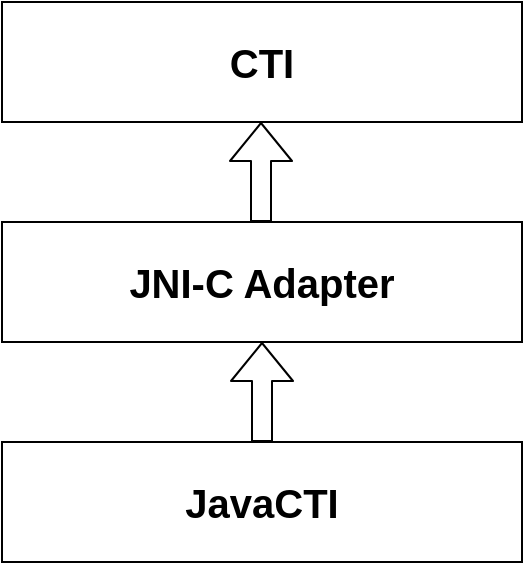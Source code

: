 <mxfile version="12.4.7" type="device"><diagram id="_FC5tItdUw9dEwDjyD90" name="Page-1"><mxGraphModel dx="1422" dy="713" grid="1" gridSize="10" guides="1" tooltips="1" connect="1" arrows="1" fold="1" page="1" pageScale="1" pageWidth="827" pageHeight="1169" math="0" shadow="0"><root><mxCell id="0"/><mxCell id="1" parent="0"/><mxCell id="GFonUhgndYDIdfRbKLwU-2" value="CTI" style="rounded=0;whiteSpace=wrap;html=1;fontSize=20;fontStyle=1" vertex="1" parent="1"><mxGeometry x="40" y="40" width="260" height="60" as="geometry"/></mxCell><mxCell id="GFonUhgndYDIdfRbKLwU-3" value="JNI-C Adapter" style="rounded=0;whiteSpace=wrap;html=1;fontSize=20;fontStyle=1" vertex="1" parent="1"><mxGeometry x="40" y="150" width="260" height="60" as="geometry"/></mxCell><mxCell id="GFonUhgndYDIdfRbKLwU-4" value="JavaCTI" style="rounded=0;whiteSpace=wrap;html=1;fontSize=20;fontStyle=1" vertex="1" parent="1"><mxGeometry x="40" y="260" width="260" height="60" as="geometry"/></mxCell><mxCell id="GFonUhgndYDIdfRbKLwU-5" value="" style="shape=flexArrow;endArrow=classic;html=1;fontSize=20;entryX=0.5;entryY=1;entryDx=0;entryDy=0;exitX=0.5;exitY=0;exitDx=0;exitDy=0;" edge="1" parent="1" source="GFonUhgndYDIdfRbKLwU-4" target="GFonUhgndYDIdfRbKLwU-3"><mxGeometry width="50" height="50" relative="1" as="geometry"><mxPoint x="-20" y="390" as="sourcePoint"/><mxPoint x="30" y="340" as="targetPoint"/></mxGeometry></mxCell><mxCell id="GFonUhgndYDIdfRbKLwU-6" value="" style="shape=flexArrow;endArrow=classic;html=1;fontSize=20;entryX=0.5;entryY=1;entryDx=0;entryDy=0;exitX=0.5;exitY=0;exitDx=0;exitDy=0;" edge="1" parent="1"><mxGeometry width="50" height="50" relative="1" as="geometry"><mxPoint x="169.5" y="150" as="sourcePoint"/><mxPoint x="169.5" y="100" as="targetPoint"/></mxGeometry></mxCell></root></mxGraphModel></diagram></mxfile>